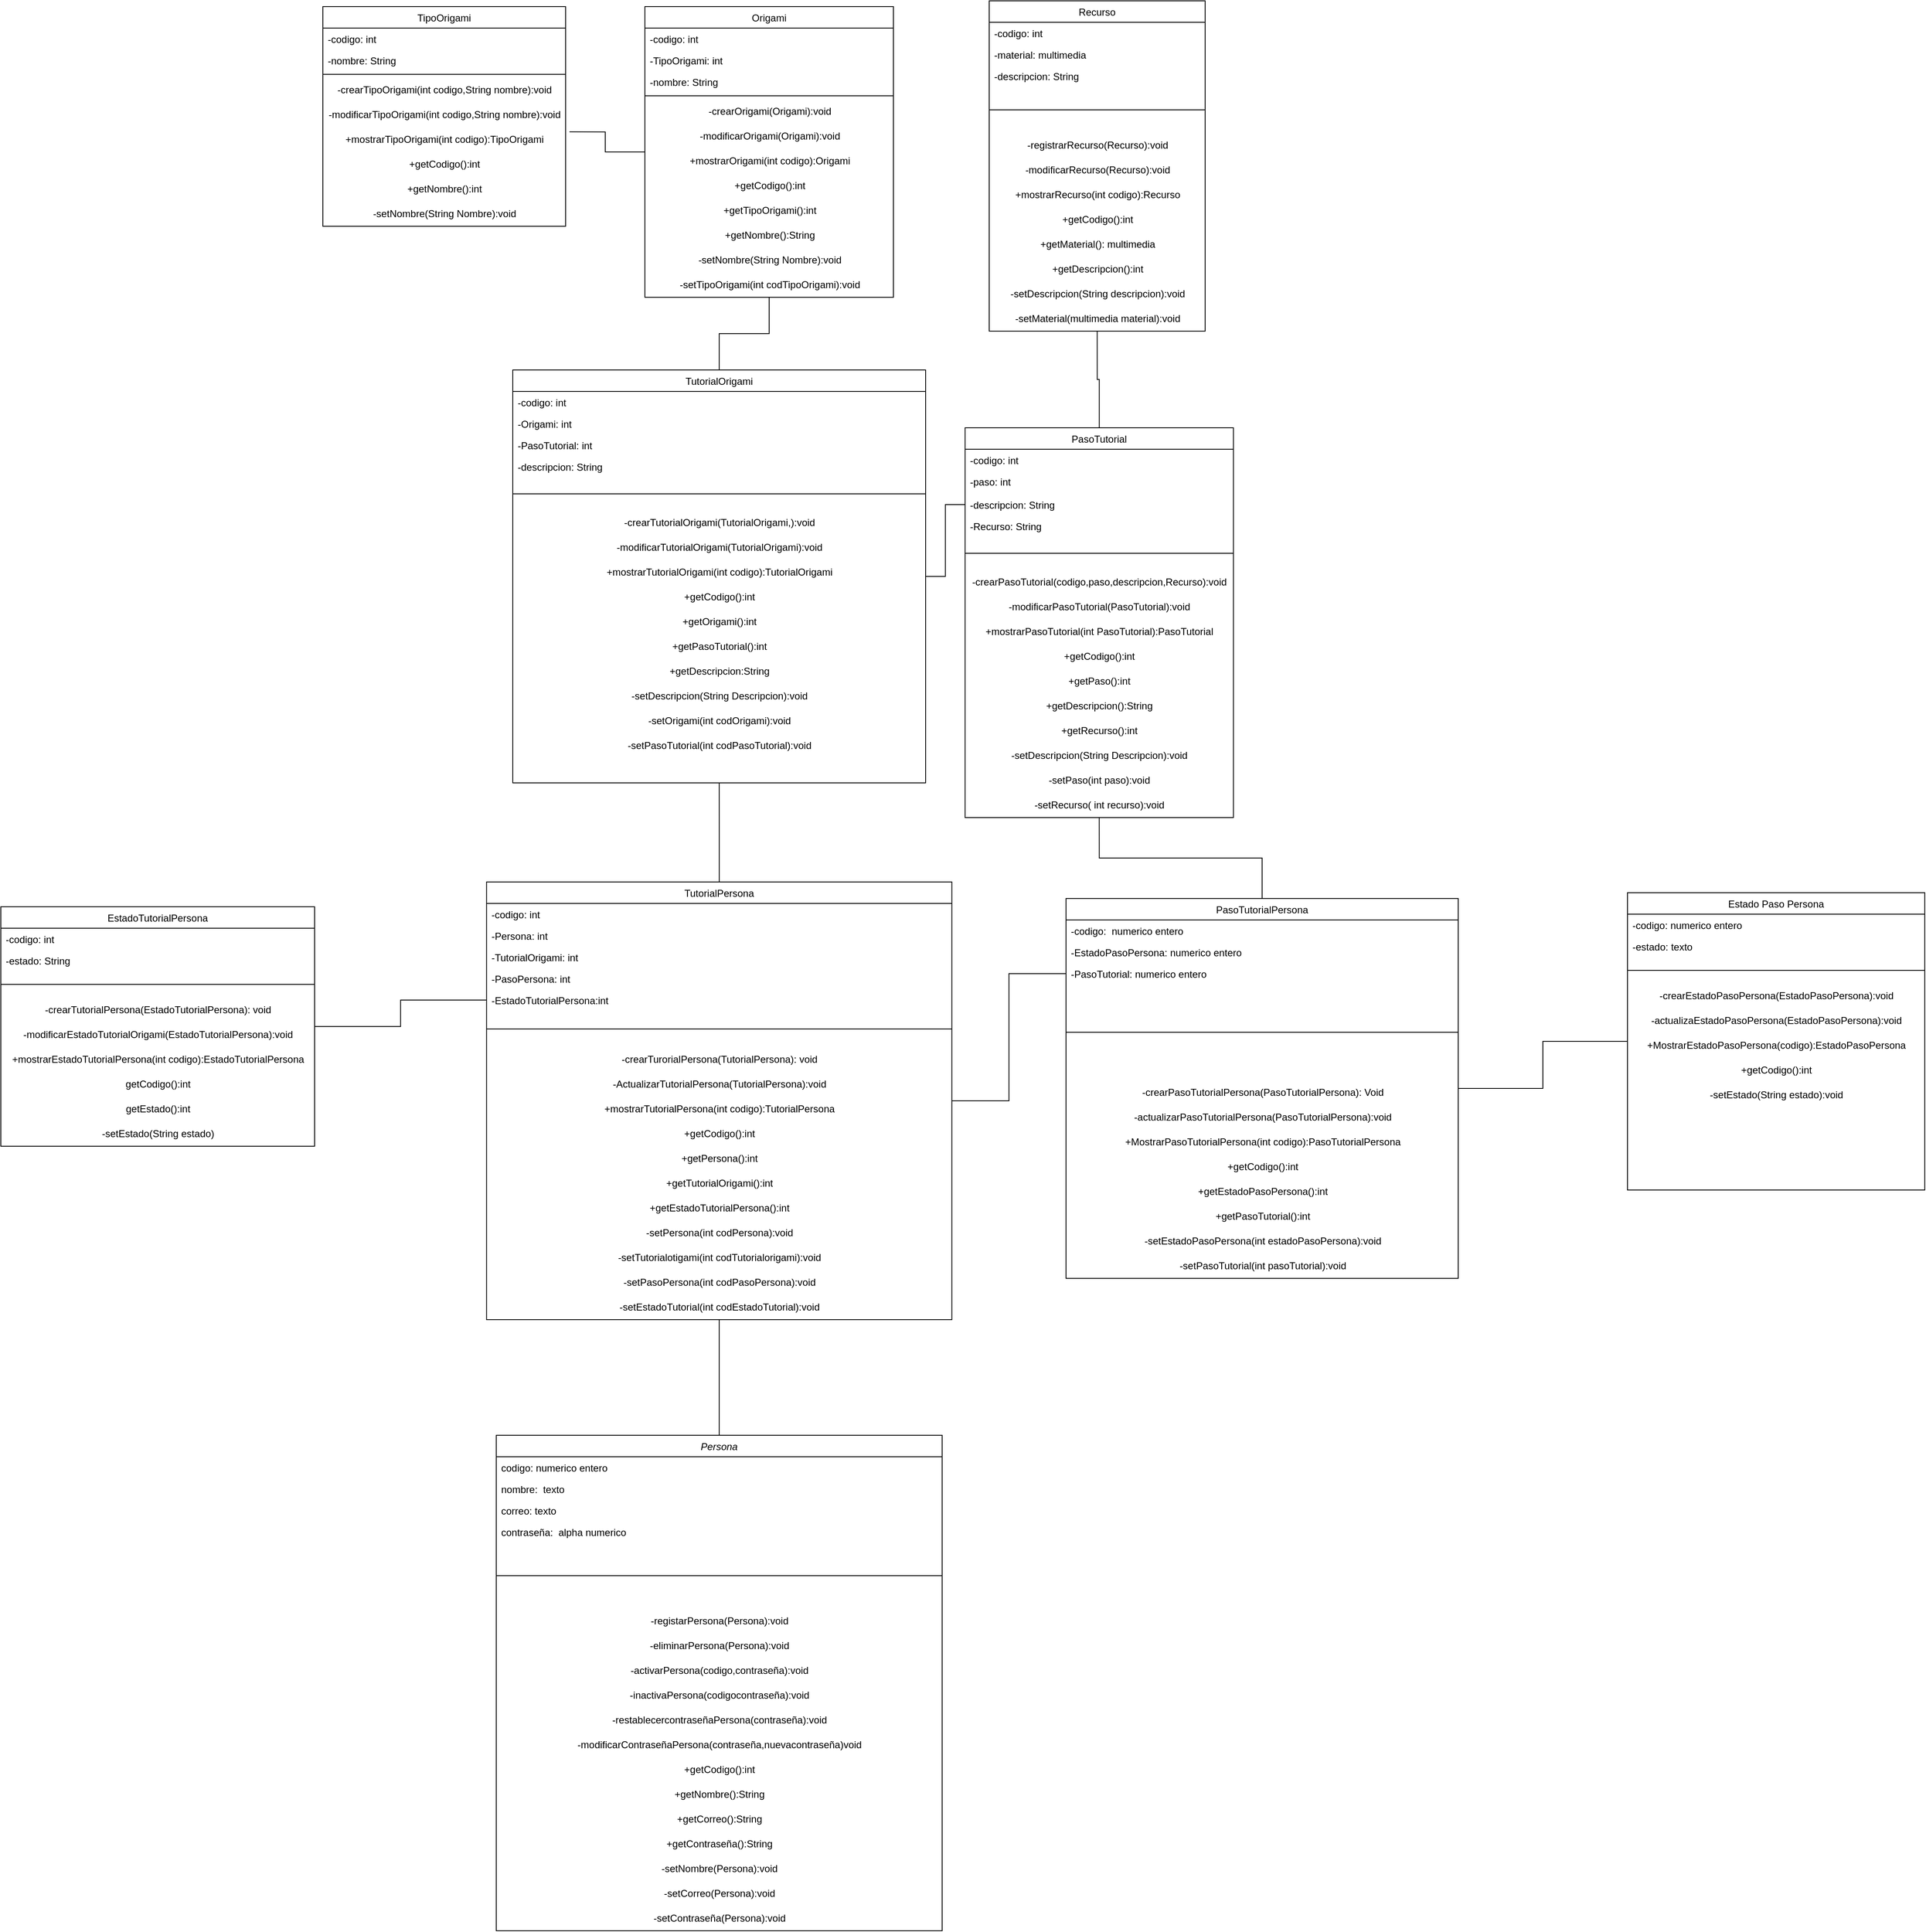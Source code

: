 <mxfile version="20.4.0" type="github">
  <diagram id="C5RBs43oDa-KdzZeNtuy" name="Page-1">
    <mxGraphModel dx="2353" dy="891" grid="1" gridSize="10" guides="1" tooltips="1" connect="1" arrows="1" fold="1" page="1" pageScale="1" pageWidth="827" pageHeight="1169" math="0" shadow="0">
      <root>
        <mxCell id="WIyWlLk6GJQsqaUBKTNV-0" />
        <mxCell id="WIyWlLk6GJQsqaUBKTNV-1" parent="WIyWlLk6GJQsqaUBKTNV-0" />
        <mxCell id="D59ijYObIirlq5wWIzJe-0" style="edgeStyle=orthogonalEdgeStyle;rounded=0;orthogonalLoop=1;jettySize=auto;html=1;entryX=0.5;entryY=1;entryDx=0;entryDy=0;endArrow=none;endFill=0;" parent="WIyWlLk6GJQsqaUBKTNV-1" source="zkfFHV4jXpPFQw0GAbJ--0" target="bdi7g1kAoPdW7_QPwDxV-27" edge="1">
          <mxGeometry relative="1" as="geometry" />
        </mxCell>
        <mxCell id="zkfFHV4jXpPFQw0GAbJ--0" value="Persona" style="swimlane;fontStyle=2;align=center;verticalAlign=top;childLayout=stackLayout;horizontal=1;startSize=26;horizontalStack=0;resizeParent=1;resizeLast=0;collapsible=1;marginBottom=0;rounded=0;shadow=0;strokeWidth=1;" parent="WIyWlLk6GJQsqaUBKTNV-1" vertex="1">
          <mxGeometry x="230" y="1770" width="540" height="600" as="geometry">
            <mxRectangle x="230" y="140" width="160" height="26" as="alternateBounds" />
          </mxGeometry>
        </mxCell>
        <mxCell id="zkfFHV4jXpPFQw0GAbJ--1" value="codigo: numerico entero" style="text;align=left;verticalAlign=top;spacingLeft=4;spacingRight=4;overflow=hidden;rotatable=0;points=[[0,0.5],[1,0.5]];portConstraint=eastwest;" parent="zkfFHV4jXpPFQw0GAbJ--0" vertex="1">
          <mxGeometry y="26" width="540" height="26" as="geometry" />
        </mxCell>
        <mxCell id="zkfFHV4jXpPFQw0GAbJ--2" value="nombre:  texto" style="text;align=left;verticalAlign=top;spacingLeft=4;spacingRight=4;overflow=hidden;rotatable=0;points=[[0,0.5],[1,0.5]];portConstraint=eastwest;rounded=0;shadow=0;html=0;" parent="zkfFHV4jXpPFQw0GAbJ--0" vertex="1">
          <mxGeometry y="52" width="540" height="26" as="geometry" />
        </mxCell>
        <mxCell id="zkfFHV4jXpPFQw0GAbJ--3" value="correo: texto" style="text;align=left;verticalAlign=top;spacingLeft=4;spacingRight=4;overflow=hidden;rotatable=0;points=[[0,0.5],[1,0.5]];portConstraint=eastwest;rounded=0;shadow=0;html=0;" parent="zkfFHV4jXpPFQw0GAbJ--0" vertex="1">
          <mxGeometry y="78" width="540" height="26" as="geometry" />
        </mxCell>
        <mxCell id="bdi7g1kAoPdW7_QPwDxV-0" value="contraseña:  alpha numerico" style="text;align=left;verticalAlign=top;spacingLeft=4;spacingRight=4;overflow=hidden;rotatable=0;points=[[0,0.5],[1,0.5]];portConstraint=eastwest;rounded=0;shadow=0;html=0;" parent="zkfFHV4jXpPFQw0GAbJ--0" vertex="1">
          <mxGeometry y="104" width="540" height="26" as="geometry" />
        </mxCell>
        <mxCell id="zkfFHV4jXpPFQw0GAbJ--4" value="" style="line;html=1;strokeWidth=1;align=left;verticalAlign=middle;spacingTop=-1;spacingLeft=3;spacingRight=3;rotatable=0;labelPosition=right;points=[];portConstraint=eastwest;" parent="zkfFHV4jXpPFQw0GAbJ--0" vertex="1">
          <mxGeometry y="130" width="540" height="80" as="geometry" />
        </mxCell>
        <mxCell id="D59ijYObIirlq5wWIzJe-51" value="-registarPersona(Persona):void" style="text;html=1;align=center;verticalAlign=middle;resizable=0;points=[];autosize=1;strokeColor=none;fillColor=none;" parent="zkfFHV4jXpPFQw0GAbJ--0" vertex="1">
          <mxGeometry y="210" width="540" height="30" as="geometry" />
        </mxCell>
        <mxCell id="D59ijYObIirlq5wWIzJe-80" value="-eliminarPersona(Persona):void" style="text;html=1;align=center;verticalAlign=middle;resizable=0;points=[];autosize=1;strokeColor=none;fillColor=none;" parent="zkfFHV4jXpPFQw0GAbJ--0" vertex="1">
          <mxGeometry y="240" width="540" height="30" as="geometry" />
        </mxCell>
        <mxCell id="D59ijYObIirlq5wWIzJe-77" value="-activarPersona(codigo,contraseña):void" style="text;html=1;align=center;verticalAlign=middle;resizable=0;points=[];autosize=1;strokeColor=none;fillColor=none;" parent="zkfFHV4jXpPFQw0GAbJ--0" vertex="1">
          <mxGeometry y="270" width="540" height="30" as="geometry" />
        </mxCell>
        <mxCell id="D59ijYObIirlq5wWIzJe-79" value="-inactivaPersona(codigocontraseña):void" style="text;html=1;align=center;verticalAlign=middle;resizable=0;points=[];autosize=1;strokeColor=none;fillColor=none;" parent="zkfFHV4jXpPFQw0GAbJ--0" vertex="1">
          <mxGeometry y="300" width="540" height="30" as="geometry" />
        </mxCell>
        <mxCell id="D59ijYObIirlq5wWIzJe-81" value="-restablecercontraseñaPersona(contraseña):void" style="text;html=1;align=center;verticalAlign=middle;resizable=0;points=[];autosize=1;strokeColor=none;fillColor=none;" parent="zkfFHV4jXpPFQw0GAbJ--0" vertex="1">
          <mxGeometry y="330" width="540" height="30" as="geometry" />
        </mxCell>
        <mxCell id="D59ijYObIirlq5wWIzJe-78" value="-modificarContraseñaPersona(contraseña,nuevacontraseña)void" style="text;html=1;align=center;verticalAlign=middle;resizable=0;points=[];autosize=1;strokeColor=none;fillColor=none;" parent="zkfFHV4jXpPFQw0GAbJ--0" vertex="1">
          <mxGeometry y="360" width="540" height="30" as="geometry" />
        </mxCell>
        <mxCell id="D59ijYObIirlq5wWIzJe-76" value="+getCodigo():int" style="text;html=1;align=center;verticalAlign=middle;resizable=0;points=[];autosize=1;strokeColor=none;fillColor=none;" parent="zkfFHV4jXpPFQw0GAbJ--0" vertex="1">
          <mxGeometry y="390" width="540" height="30" as="geometry" />
        </mxCell>
        <mxCell id="98TDJcl2JBag1Wm1PR5F-56" value="+getNombre():String" style="text;html=1;align=center;verticalAlign=middle;resizable=0;points=[];autosize=1;strokeColor=none;fillColor=none;" vertex="1" parent="zkfFHV4jXpPFQw0GAbJ--0">
          <mxGeometry y="420" width="540" height="30" as="geometry" />
        </mxCell>
        <mxCell id="98TDJcl2JBag1Wm1PR5F-57" value="+getCorreo():String" style="text;html=1;align=center;verticalAlign=middle;resizable=0;points=[];autosize=1;strokeColor=none;fillColor=none;" vertex="1" parent="zkfFHV4jXpPFQw0GAbJ--0">
          <mxGeometry y="450" width="540" height="30" as="geometry" />
        </mxCell>
        <mxCell id="98TDJcl2JBag1Wm1PR5F-55" value="+getContraseña():String" style="text;html=1;align=center;verticalAlign=middle;resizable=0;points=[];autosize=1;strokeColor=none;fillColor=none;" vertex="1" parent="zkfFHV4jXpPFQw0GAbJ--0">
          <mxGeometry y="480" width="540" height="30" as="geometry" />
        </mxCell>
        <mxCell id="98TDJcl2JBag1Wm1PR5F-58" value="-setNombre(Persona):void" style="text;html=1;align=center;verticalAlign=middle;resizable=0;points=[];autosize=1;strokeColor=none;fillColor=none;" vertex="1" parent="zkfFHV4jXpPFQw0GAbJ--0">
          <mxGeometry y="510" width="540" height="30" as="geometry" />
        </mxCell>
        <mxCell id="98TDJcl2JBag1Wm1PR5F-60" value="-setCorreo(Persona):void" style="text;html=1;align=center;verticalAlign=middle;resizable=0;points=[];autosize=1;strokeColor=none;fillColor=none;" vertex="1" parent="zkfFHV4jXpPFQw0GAbJ--0">
          <mxGeometry y="540" width="540" height="30" as="geometry" />
        </mxCell>
        <mxCell id="98TDJcl2JBag1Wm1PR5F-59" value="-setContraseña(Persona):void" style="text;html=1;align=center;verticalAlign=middle;resizable=0;points=[];autosize=1;strokeColor=none;fillColor=none;" vertex="1" parent="zkfFHV4jXpPFQw0GAbJ--0">
          <mxGeometry y="570" width="540" height="30" as="geometry" />
        </mxCell>
        <mxCell id="D59ijYObIirlq5wWIzJe-10" style="edgeStyle=orthogonalEdgeStyle;rounded=0;orthogonalLoop=1;jettySize=auto;html=1;entryX=1.016;entryY=0.189;entryDx=0;entryDy=0;endArrow=none;endFill=0;entryPerimeter=0;" parent="WIyWlLk6GJQsqaUBKTNV-1" source="zkfFHV4jXpPFQw0GAbJ--17" target="D59ijYObIirlq5wWIzJe-66" edge="1">
          <mxGeometry relative="1" as="geometry" />
        </mxCell>
        <mxCell id="zkfFHV4jXpPFQw0GAbJ--17" value="Origami" style="swimlane;fontStyle=0;align=center;verticalAlign=top;childLayout=stackLayout;horizontal=1;startSize=26;horizontalStack=0;resizeParent=1;resizeLast=0;collapsible=1;marginBottom=0;rounded=0;shadow=0;strokeWidth=1;" parent="WIyWlLk6GJQsqaUBKTNV-1" vertex="1">
          <mxGeometry x="410" y="40" width="301" height="352" as="geometry">
            <mxRectangle x="550" y="140" width="160" height="26" as="alternateBounds" />
          </mxGeometry>
        </mxCell>
        <mxCell id="zkfFHV4jXpPFQw0GAbJ--18" value="-codigo: int" style="text;align=left;verticalAlign=top;spacingLeft=4;spacingRight=4;overflow=hidden;rotatable=0;points=[[0,0.5],[1,0.5]];portConstraint=eastwest;" parent="zkfFHV4jXpPFQw0GAbJ--17" vertex="1">
          <mxGeometry y="26" width="301" height="26" as="geometry" />
        </mxCell>
        <mxCell id="D59ijYObIirlq5wWIzJe-12" value="-TipoOrigami: int" style="text;align=left;verticalAlign=top;spacingLeft=4;spacingRight=4;overflow=hidden;rotatable=0;points=[[0,0.5],[1,0.5]];portConstraint=eastwest;rounded=0;shadow=0;html=0;" parent="zkfFHV4jXpPFQw0GAbJ--17" vertex="1">
          <mxGeometry y="52" width="301" height="26" as="geometry" />
        </mxCell>
        <mxCell id="zkfFHV4jXpPFQw0GAbJ--19" value="-nombre: String" style="text;align=left;verticalAlign=top;spacingLeft=4;spacingRight=4;overflow=hidden;rotatable=0;points=[[0,0.5],[1,0.5]];portConstraint=eastwest;rounded=0;shadow=0;html=0;" parent="zkfFHV4jXpPFQw0GAbJ--17" vertex="1">
          <mxGeometry y="78" width="301" height="26" as="geometry" />
        </mxCell>
        <mxCell id="zkfFHV4jXpPFQw0GAbJ--23" value="" style="line;html=1;strokeWidth=1;align=left;verticalAlign=middle;spacingTop=-1;spacingLeft=3;spacingRight=3;rotatable=0;labelPosition=right;points=[];portConstraint=eastwest;" parent="zkfFHV4jXpPFQw0GAbJ--17" vertex="1">
          <mxGeometry y="104" width="301" height="8" as="geometry" />
        </mxCell>
        <mxCell id="D59ijYObIirlq5wWIzJe-43" value="-crearOrigami(Origami):void" style="text;html=1;align=center;verticalAlign=middle;resizable=0;points=[];autosize=1;strokeColor=none;fillColor=none;" parent="zkfFHV4jXpPFQw0GAbJ--17" vertex="1">
          <mxGeometry y="112" width="301" height="30" as="geometry" />
        </mxCell>
        <mxCell id="98TDJcl2JBag1Wm1PR5F-3" value="-modificarOrigami(Origami):void" style="text;html=1;align=center;verticalAlign=middle;resizable=0;points=[];autosize=1;strokeColor=none;fillColor=none;" vertex="1" parent="zkfFHV4jXpPFQw0GAbJ--17">
          <mxGeometry y="142" width="301" height="30" as="geometry" />
        </mxCell>
        <mxCell id="D59ijYObIirlq5wWIzJe-64" value="+mostrarOrigami(int codigo):Origami" style="text;html=1;align=center;verticalAlign=middle;resizable=0;points=[];autosize=1;strokeColor=none;fillColor=none;" parent="zkfFHV4jXpPFQw0GAbJ--17" vertex="1">
          <mxGeometry y="172" width="301" height="30" as="geometry" />
        </mxCell>
        <mxCell id="D59ijYObIirlq5wWIzJe-31" value="+getCodigo():int" style="text;html=1;align=center;verticalAlign=middle;resizable=0;points=[];autosize=1;strokeColor=none;fillColor=none;" parent="zkfFHV4jXpPFQw0GAbJ--17" vertex="1">
          <mxGeometry y="202" width="301" height="30" as="geometry" />
        </mxCell>
        <mxCell id="98TDJcl2JBag1Wm1PR5F-17" value="+getTipoOrigami():int" style="text;html=1;align=center;verticalAlign=middle;resizable=0;points=[];autosize=1;strokeColor=none;fillColor=none;" vertex="1" parent="zkfFHV4jXpPFQw0GAbJ--17">
          <mxGeometry y="232" width="301" height="30" as="geometry" />
        </mxCell>
        <mxCell id="98TDJcl2JBag1Wm1PR5F-16" value="+getNombre():String" style="text;html=1;align=center;verticalAlign=middle;resizable=0;points=[];autosize=1;strokeColor=none;fillColor=none;" vertex="1" parent="zkfFHV4jXpPFQw0GAbJ--17">
          <mxGeometry y="262" width="301" height="30" as="geometry" />
        </mxCell>
        <mxCell id="98TDJcl2JBag1Wm1PR5F-25" value="-setNombre(String Nombre):void" style="text;html=1;align=center;verticalAlign=middle;resizable=0;points=[];autosize=1;strokeColor=none;fillColor=none;" vertex="1" parent="zkfFHV4jXpPFQw0GAbJ--17">
          <mxGeometry y="292" width="301" height="30" as="geometry" />
        </mxCell>
        <mxCell id="98TDJcl2JBag1Wm1PR5F-18" value="-setTipoOrigami(int codTipoOrigami):void" style="text;html=1;align=center;verticalAlign=middle;resizable=0;points=[];autosize=1;strokeColor=none;fillColor=none;" vertex="1" parent="zkfFHV4jXpPFQw0GAbJ--17">
          <mxGeometry y="322" width="301" height="30" as="geometry" />
        </mxCell>
        <mxCell id="bdi7g1kAoPdW7_QPwDxV-7" value="TipoOrigami" style="swimlane;fontStyle=0;align=center;verticalAlign=top;childLayout=stackLayout;horizontal=1;startSize=26;horizontalStack=0;resizeParent=1;resizeLast=0;collapsible=1;marginBottom=0;rounded=0;shadow=0;strokeWidth=1;" parent="WIyWlLk6GJQsqaUBKTNV-1" vertex="1">
          <mxGeometry x="20" y="40" width="294" height="266" as="geometry">
            <mxRectangle x="550" y="140" width="160" height="26" as="alternateBounds" />
          </mxGeometry>
        </mxCell>
        <mxCell id="bdi7g1kAoPdW7_QPwDxV-8" value="-codigo: int" style="text;align=left;verticalAlign=top;spacingLeft=4;spacingRight=4;overflow=hidden;rotatable=0;points=[[0,0.5],[1,0.5]];portConstraint=eastwest;" parent="bdi7g1kAoPdW7_QPwDxV-7" vertex="1">
          <mxGeometry y="26" width="294" height="26" as="geometry" />
        </mxCell>
        <mxCell id="bdi7g1kAoPdW7_QPwDxV-9" value="-nombre: String" style="text;align=left;verticalAlign=top;spacingLeft=4;spacingRight=4;overflow=hidden;rotatable=0;points=[[0,0.5],[1,0.5]];portConstraint=eastwest;rounded=0;shadow=0;html=0;" parent="bdi7g1kAoPdW7_QPwDxV-7" vertex="1">
          <mxGeometry y="52" width="294" height="26" as="geometry" />
        </mxCell>
        <mxCell id="bdi7g1kAoPdW7_QPwDxV-11" value="" style="line;html=1;strokeWidth=1;align=left;verticalAlign=middle;spacingTop=-1;spacingLeft=3;spacingRight=3;rotatable=0;labelPosition=right;points=[];portConstraint=eastwest;" parent="bdi7g1kAoPdW7_QPwDxV-7" vertex="1">
          <mxGeometry y="78" width="294" height="8" as="geometry" />
        </mxCell>
        <mxCell id="D59ijYObIirlq5wWIzJe-42" value="-crearTipoOrigami(int codigo,String nombre):void" style="text;html=1;align=center;verticalAlign=middle;resizable=0;points=[];autosize=1;strokeColor=none;fillColor=none;" parent="bdi7g1kAoPdW7_QPwDxV-7" vertex="1">
          <mxGeometry y="86" width="294" height="30" as="geometry" />
        </mxCell>
        <mxCell id="98TDJcl2JBag1Wm1PR5F-2" value="-modificarTipoOrigami(int codigo,String nombre):void" style="text;html=1;align=center;verticalAlign=middle;resizable=0;points=[];autosize=1;strokeColor=none;fillColor=none;" vertex="1" parent="bdi7g1kAoPdW7_QPwDxV-7">
          <mxGeometry y="116" width="294" height="30" as="geometry" />
        </mxCell>
        <mxCell id="D59ijYObIirlq5wWIzJe-66" value="+mostrarTipoOrigami(int codigo):TipoOrigami" style="text;html=1;align=center;verticalAlign=middle;resizable=0;points=[];autosize=1;strokeColor=none;fillColor=none;" parent="bdi7g1kAoPdW7_QPwDxV-7" vertex="1">
          <mxGeometry y="146" width="294" height="30" as="geometry" />
        </mxCell>
        <mxCell id="D59ijYObIirlq5wWIzJe-38" value="+getCodigo():int" style="text;html=1;align=center;verticalAlign=middle;resizable=0;points=[];autosize=1;strokeColor=none;fillColor=none;" parent="bdi7g1kAoPdW7_QPwDxV-7" vertex="1">
          <mxGeometry y="176" width="294" height="30" as="geometry" />
        </mxCell>
        <mxCell id="98TDJcl2JBag1Wm1PR5F-15" value="+getNombre():int" style="text;html=1;align=center;verticalAlign=middle;resizable=0;points=[];autosize=1;strokeColor=none;fillColor=none;" vertex="1" parent="bdi7g1kAoPdW7_QPwDxV-7">
          <mxGeometry y="206" width="294" height="30" as="geometry" />
        </mxCell>
        <mxCell id="98TDJcl2JBag1Wm1PR5F-1" value="-setNombre(String Nombre):void" style="text;html=1;align=center;verticalAlign=middle;resizable=0;points=[];autosize=1;strokeColor=none;fillColor=none;" vertex="1" parent="bdi7g1kAoPdW7_QPwDxV-7">
          <mxGeometry y="236" width="294" height="30" as="geometry" />
        </mxCell>
        <mxCell id="D59ijYObIirlq5wWIzJe-8" style="edgeStyle=orthogonalEdgeStyle;rounded=0;orthogonalLoop=1;jettySize=auto;html=1;endArrow=none;endFill=0;exitX=0;exitY=0.5;exitDx=0;exitDy=0;entryX=1;entryY=0.5;entryDx=0;entryDy=0;" parent="WIyWlLk6GJQsqaUBKTNV-1" source="bdi7g1kAoPdW7_QPwDxV-33" target="bdi7g1kAoPdW7_QPwDxV-47" edge="1">
          <mxGeometry relative="1" as="geometry">
            <mxPoint x="230.0" y="1010" as="targetPoint" />
          </mxGeometry>
        </mxCell>
        <mxCell id="D59ijYObIirlq5wWIzJe-9" style="edgeStyle=orthogonalEdgeStyle;rounded=0;orthogonalLoop=1;jettySize=auto;html=1;endArrow=none;endFill=0;entryX=0;entryY=0.5;entryDx=0;entryDy=0;" parent="WIyWlLk6GJQsqaUBKTNV-1" source="bdi7g1kAoPdW7_QPwDxV-12" target="bdi7g1kAoPdW7_QPwDxV-53" edge="1">
          <mxGeometry relative="1" as="geometry">
            <mxPoint x="1700" y="1330" as="targetPoint" />
          </mxGeometry>
        </mxCell>
        <mxCell id="D59ijYObIirlq5wWIzJe-11" style="edgeStyle=orthogonalEdgeStyle;rounded=0;orthogonalLoop=1;jettySize=auto;html=1;entryX=0.5;entryY=1;entryDx=0;entryDy=0;endArrow=none;endFill=0;" parent="WIyWlLk6GJQsqaUBKTNV-1" source="bdi7g1kAoPdW7_QPwDxV-12" target="bdi7g1kAoPdW7_QPwDxV-21" edge="1">
          <mxGeometry relative="1" as="geometry" />
        </mxCell>
        <mxCell id="bdi7g1kAoPdW7_QPwDxV-12" value="PasoTutorialPersona" style="swimlane;fontStyle=0;align=center;verticalAlign=top;childLayout=stackLayout;horizontal=1;startSize=26;horizontalStack=0;resizeParent=1;resizeLast=0;collapsible=1;marginBottom=0;rounded=0;shadow=0;strokeWidth=1;" parent="WIyWlLk6GJQsqaUBKTNV-1" vertex="1">
          <mxGeometry x="920" y="1120" width="475" height="460" as="geometry">
            <mxRectangle x="550" y="140" width="160" height="26" as="alternateBounds" />
          </mxGeometry>
        </mxCell>
        <mxCell id="bdi7g1kAoPdW7_QPwDxV-13" value="-codigo:  numerico entero" style="text;align=left;verticalAlign=top;spacingLeft=4;spacingRight=4;overflow=hidden;rotatable=0;points=[[0,0.5],[1,0.5]];portConstraint=eastwest;" parent="bdi7g1kAoPdW7_QPwDxV-12" vertex="1">
          <mxGeometry y="26" width="475" height="26" as="geometry" />
        </mxCell>
        <mxCell id="D59ijYObIirlq5wWIzJe-13" value="-EstadoPasoPersona: numerico entero" style="text;align=left;verticalAlign=top;spacingLeft=4;spacingRight=4;overflow=hidden;rotatable=0;points=[[0,0.5],[1,0.5]];portConstraint=eastwest;rounded=0;shadow=0;html=0;" parent="bdi7g1kAoPdW7_QPwDxV-12" vertex="1">
          <mxGeometry y="52" width="475" height="26" as="geometry" />
        </mxCell>
        <mxCell id="bdi7g1kAoPdW7_QPwDxV-14" value="-PasoTutorial: numerico entero" style="text;align=left;verticalAlign=top;spacingLeft=4;spacingRight=4;overflow=hidden;rotatable=0;points=[[0,0.5],[1,0.5]];portConstraint=eastwest;rounded=0;shadow=0;html=0;" parent="bdi7g1kAoPdW7_QPwDxV-12" vertex="1">
          <mxGeometry y="78" width="475" height="26" as="geometry" />
        </mxCell>
        <mxCell id="bdi7g1kAoPdW7_QPwDxV-15" value="" style="line;html=1;strokeWidth=1;align=left;verticalAlign=middle;spacingTop=-1;spacingLeft=3;spacingRight=3;rotatable=0;labelPosition=right;points=[];portConstraint=eastwest;" parent="bdi7g1kAoPdW7_QPwDxV-12" vertex="1">
          <mxGeometry y="104" width="475" height="116" as="geometry" />
        </mxCell>
        <mxCell id="D59ijYObIirlq5wWIzJe-46" value="-crearPasoTutorialPersona(PasoTutorialPersona): Void" style="text;html=1;align=center;verticalAlign=middle;resizable=0;points=[];autosize=1;strokeColor=none;fillColor=none;" parent="bdi7g1kAoPdW7_QPwDxV-12" vertex="1">
          <mxGeometry y="220" width="475" height="30" as="geometry" />
        </mxCell>
        <mxCell id="98TDJcl2JBag1Wm1PR5F-47" value="-actualizarPasoTutorialPersona(PasoTutorialPersona):void" style="text;html=1;align=center;verticalAlign=middle;resizable=0;points=[];autosize=1;strokeColor=none;fillColor=none;" vertex="1" parent="bdi7g1kAoPdW7_QPwDxV-12">
          <mxGeometry y="250" width="475" height="30" as="geometry" />
        </mxCell>
        <mxCell id="D59ijYObIirlq5wWIzJe-74" value="+MostrarPasoTutorialPersona(int codigo):PasoTutorialPersona" style="text;html=1;align=center;verticalAlign=middle;resizable=0;points=[];autosize=1;strokeColor=none;fillColor=none;" parent="bdi7g1kAoPdW7_QPwDxV-12" vertex="1">
          <mxGeometry y="280" width="475" height="30" as="geometry" />
        </mxCell>
        <mxCell id="D59ijYObIirlq5wWIzJe-35" value="+getCodigo():int" style="text;html=1;align=center;verticalAlign=middle;resizable=0;points=[];autosize=1;strokeColor=none;fillColor=none;" parent="bdi7g1kAoPdW7_QPwDxV-12" vertex="1">
          <mxGeometry y="310" width="475" height="30" as="geometry" />
        </mxCell>
        <mxCell id="98TDJcl2JBag1Wm1PR5F-48" value="+getEstadoPasoPersona():int" style="text;html=1;align=center;verticalAlign=middle;resizable=0;points=[];autosize=1;strokeColor=none;fillColor=none;" vertex="1" parent="bdi7g1kAoPdW7_QPwDxV-12">
          <mxGeometry y="340" width="475" height="30" as="geometry" />
        </mxCell>
        <mxCell id="98TDJcl2JBag1Wm1PR5F-49" value="+getPasoTutorial():int" style="text;html=1;align=center;verticalAlign=middle;resizable=0;points=[];autosize=1;strokeColor=none;fillColor=none;" vertex="1" parent="bdi7g1kAoPdW7_QPwDxV-12">
          <mxGeometry y="370" width="475" height="30" as="geometry" />
        </mxCell>
        <mxCell id="98TDJcl2JBag1Wm1PR5F-51" value="-setEstadoPasoPersona(int estadoPasoPersona):void" style="text;html=1;align=center;verticalAlign=middle;resizable=0;points=[];autosize=1;strokeColor=none;fillColor=none;" vertex="1" parent="bdi7g1kAoPdW7_QPwDxV-12">
          <mxGeometry y="400" width="475" height="30" as="geometry" />
        </mxCell>
        <mxCell id="98TDJcl2JBag1Wm1PR5F-52" value="-setPasoTutorial(int pasoTutorial):void" style="text;html=1;align=center;verticalAlign=middle;resizable=0;points=[];autosize=1;strokeColor=none;fillColor=none;" vertex="1" parent="bdi7g1kAoPdW7_QPwDxV-12">
          <mxGeometry y="430" width="475" height="30" as="geometry" />
        </mxCell>
        <mxCell id="bdi7g1kAoPdW7_QPwDxV-16" value="Recurso" style="swimlane;fontStyle=0;align=center;verticalAlign=top;childLayout=stackLayout;horizontal=1;startSize=26;horizontalStack=0;resizeParent=1;resizeLast=0;collapsible=1;marginBottom=0;rounded=0;shadow=0;strokeWidth=1;" parent="WIyWlLk6GJQsqaUBKTNV-1" vertex="1">
          <mxGeometry x="827" y="33" width="261.5" height="400" as="geometry">
            <mxRectangle x="550" y="140" width="160" height="26" as="alternateBounds" />
          </mxGeometry>
        </mxCell>
        <mxCell id="bdi7g1kAoPdW7_QPwDxV-17" value="-codigo: int" style="text;align=left;verticalAlign=top;spacingLeft=4;spacingRight=4;overflow=hidden;rotatable=0;points=[[0,0.5],[1,0.5]];portConstraint=eastwest;" parent="bdi7g1kAoPdW7_QPwDxV-16" vertex="1">
          <mxGeometry y="26" width="261.5" height="26" as="geometry" />
        </mxCell>
        <mxCell id="bdi7g1kAoPdW7_QPwDxV-18" value="-material: multimedia" style="text;align=left;verticalAlign=top;spacingLeft=4;spacingRight=4;overflow=hidden;rotatable=0;points=[[0,0.5],[1,0.5]];portConstraint=eastwest;rounded=0;shadow=0;html=0;" parent="bdi7g1kAoPdW7_QPwDxV-16" vertex="1">
          <mxGeometry y="52" width="261.5" height="26" as="geometry" />
        </mxCell>
        <mxCell id="bdi7g1kAoPdW7_QPwDxV-20" value="-descripcion: String" style="text;align=left;verticalAlign=top;spacingLeft=4;spacingRight=4;overflow=hidden;rotatable=0;points=[[0,0.5],[1,0.5]];portConstraint=eastwest;rounded=0;shadow=0;html=0;" parent="bdi7g1kAoPdW7_QPwDxV-16" vertex="1">
          <mxGeometry y="78" width="261.5" height="26" as="geometry" />
        </mxCell>
        <mxCell id="bdi7g1kAoPdW7_QPwDxV-19" value="" style="line;html=1;strokeWidth=1;align=left;verticalAlign=middle;spacingTop=-1;spacingLeft=3;spacingRight=3;rotatable=0;labelPosition=right;points=[];portConstraint=eastwest;" parent="bdi7g1kAoPdW7_QPwDxV-16" vertex="1">
          <mxGeometry y="104" width="261.5" height="56" as="geometry" />
        </mxCell>
        <mxCell id="D59ijYObIirlq5wWIzJe-44" value="-registrarRecurso(Recurso):void" style="text;html=1;align=center;verticalAlign=middle;resizable=0;points=[];autosize=1;strokeColor=none;fillColor=none;" parent="bdi7g1kAoPdW7_QPwDxV-16" vertex="1">
          <mxGeometry y="160" width="261.5" height="30" as="geometry" />
        </mxCell>
        <mxCell id="98TDJcl2JBag1Wm1PR5F-10" value="-modificarRecurso(Recurso):void" style="text;html=1;align=center;verticalAlign=middle;resizable=0;points=[];autosize=1;strokeColor=none;fillColor=none;" vertex="1" parent="bdi7g1kAoPdW7_QPwDxV-16">
          <mxGeometry y="190" width="261.5" height="30" as="geometry" />
        </mxCell>
        <mxCell id="D59ijYObIirlq5wWIzJe-68" value="+mostrarRecurso(int codigo):Recurso" style="text;html=1;align=center;verticalAlign=middle;resizable=0;points=[];autosize=1;strokeColor=none;fillColor=none;" parent="bdi7g1kAoPdW7_QPwDxV-16" vertex="1">
          <mxGeometry y="220" width="261.5" height="30" as="geometry" />
        </mxCell>
        <mxCell id="D59ijYObIirlq5wWIzJe-32" value="+getCodigo():int" style="text;html=1;align=center;verticalAlign=middle;resizable=0;points=[];autosize=1;strokeColor=none;fillColor=none;" parent="bdi7g1kAoPdW7_QPwDxV-16" vertex="1">
          <mxGeometry y="250" width="261.5" height="30" as="geometry" />
        </mxCell>
        <mxCell id="98TDJcl2JBag1Wm1PR5F-33" value="+getMaterial(): multimedia" style="text;html=1;align=center;verticalAlign=middle;resizable=0;points=[];autosize=1;strokeColor=none;fillColor=none;" vertex="1" parent="bdi7g1kAoPdW7_QPwDxV-16">
          <mxGeometry y="280" width="261.5" height="30" as="geometry" />
        </mxCell>
        <mxCell id="98TDJcl2JBag1Wm1PR5F-34" value="+getDescripcion():int" style="text;html=1;align=center;verticalAlign=middle;resizable=0;points=[];autosize=1;strokeColor=none;fillColor=none;" vertex="1" parent="bdi7g1kAoPdW7_QPwDxV-16">
          <mxGeometry y="310" width="261.5" height="30" as="geometry" />
        </mxCell>
        <mxCell id="98TDJcl2JBag1Wm1PR5F-11" value="-setDescripcion(String descripcion):void" style="text;html=1;align=center;verticalAlign=middle;resizable=0;points=[];autosize=1;strokeColor=none;fillColor=none;" vertex="1" parent="bdi7g1kAoPdW7_QPwDxV-16">
          <mxGeometry y="340" width="261.5" height="30" as="geometry" />
        </mxCell>
        <mxCell id="98TDJcl2JBag1Wm1PR5F-35" value="-setMaterial(multimedia material):void" style="text;html=1;align=center;verticalAlign=middle;resizable=0;points=[];autosize=1;strokeColor=none;fillColor=none;" vertex="1" parent="bdi7g1kAoPdW7_QPwDxV-16">
          <mxGeometry y="370" width="261.5" height="30" as="geometry" />
        </mxCell>
        <mxCell id="D59ijYObIirlq5wWIzJe-69" value="" style="edgeStyle=orthogonalEdgeStyle;rounded=0;orthogonalLoop=1;jettySize=auto;html=1;endArrow=none;endFill=0;entryX=0.5;entryY=1;entryDx=0;entryDy=0;" parent="WIyWlLk6GJQsqaUBKTNV-1" source="bdi7g1kAoPdW7_QPwDxV-21" target="bdi7g1kAoPdW7_QPwDxV-16" edge="1">
          <mxGeometry relative="1" as="geometry">
            <mxPoint x="970" y="400" as="targetPoint" />
          </mxGeometry>
        </mxCell>
        <mxCell id="bdi7g1kAoPdW7_QPwDxV-21" value="PasoTutorial" style="swimlane;fontStyle=0;align=center;verticalAlign=top;childLayout=stackLayout;horizontal=1;startSize=26;horizontalStack=0;resizeParent=1;resizeLast=0;collapsible=1;marginBottom=0;rounded=0;shadow=0;strokeWidth=1;" parent="WIyWlLk6GJQsqaUBKTNV-1" vertex="1">
          <mxGeometry x="797.75" y="550" width="325" height="472" as="geometry">
            <mxRectangle x="550" y="140" width="160" height="26" as="alternateBounds" />
          </mxGeometry>
        </mxCell>
        <mxCell id="bdi7g1kAoPdW7_QPwDxV-22" value="-codigo: int" style="text;align=left;verticalAlign=top;spacingLeft=4;spacingRight=4;overflow=hidden;rotatable=0;points=[[0,0.5],[1,0.5]];portConstraint=eastwest;" parent="bdi7g1kAoPdW7_QPwDxV-21" vertex="1">
          <mxGeometry y="26" width="325" height="26" as="geometry" />
        </mxCell>
        <mxCell id="bdi7g1kAoPdW7_QPwDxV-23" value="-paso: int" style="text;align=left;verticalAlign=top;spacingLeft=4;spacingRight=4;overflow=hidden;rotatable=0;points=[[0,0.5],[1,0.5]];portConstraint=eastwest;rounded=0;shadow=0;html=0;" parent="bdi7g1kAoPdW7_QPwDxV-21" vertex="1">
          <mxGeometry y="52" width="325" height="28" as="geometry" />
        </mxCell>
        <mxCell id="bdi7g1kAoPdW7_QPwDxV-24" value="-descripcion: String" style="text;align=left;verticalAlign=top;spacingLeft=4;spacingRight=4;overflow=hidden;rotatable=0;points=[[0,0.5],[1,0.5]];portConstraint=eastwest;rounded=0;shadow=0;html=0;" parent="bdi7g1kAoPdW7_QPwDxV-21" vertex="1">
          <mxGeometry y="80" width="325" height="26" as="geometry" />
        </mxCell>
        <mxCell id="bdi7g1kAoPdW7_QPwDxV-26" value="-Recurso: String" style="text;align=left;verticalAlign=top;spacingLeft=4;spacingRight=4;overflow=hidden;rotatable=0;points=[[0,0.5],[1,0.5]];portConstraint=eastwest;rounded=0;shadow=0;html=0;" parent="bdi7g1kAoPdW7_QPwDxV-21" vertex="1">
          <mxGeometry y="106" width="325" height="26" as="geometry" />
        </mxCell>
        <mxCell id="bdi7g1kAoPdW7_QPwDxV-25" value="" style="line;html=1;strokeWidth=1;align=left;verticalAlign=middle;spacingTop=-1;spacingLeft=3;spacingRight=3;rotatable=0;labelPosition=right;points=[];portConstraint=eastwest;" parent="bdi7g1kAoPdW7_QPwDxV-21" vertex="1">
          <mxGeometry y="132" width="325" height="40" as="geometry" />
        </mxCell>
        <mxCell id="D59ijYObIirlq5wWIzJe-50" value="-crearPasoTutorial(codigo,paso,descripcion,Recurso):void" style="text;html=1;align=center;verticalAlign=middle;resizable=0;points=[];autosize=1;strokeColor=none;fillColor=none;" parent="bdi7g1kAoPdW7_QPwDxV-21" vertex="1">
          <mxGeometry y="172" width="325" height="30" as="geometry" />
        </mxCell>
        <mxCell id="98TDJcl2JBag1Wm1PR5F-45" value="-modificarPasoTutorial(PasoTutorial):void" style="text;html=1;align=center;verticalAlign=middle;resizable=0;points=[];autosize=1;strokeColor=none;fillColor=none;" vertex="1" parent="bdi7g1kAoPdW7_QPwDxV-21">
          <mxGeometry y="202" width="325" height="30" as="geometry" />
        </mxCell>
        <mxCell id="D59ijYObIirlq5wWIzJe-70" value="+mostrarPasoTutorial(int PasoTutorial):PasoTutorial" style="text;html=1;align=center;verticalAlign=middle;resizable=0;points=[];autosize=1;strokeColor=none;fillColor=none;" parent="bdi7g1kAoPdW7_QPwDxV-21" vertex="1">
          <mxGeometry y="232" width="325" height="30" as="geometry" />
        </mxCell>
        <mxCell id="D59ijYObIirlq5wWIzJe-27" value="+getCodigo():int" style="text;html=1;align=center;verticalAlign=middle;resizable=0;points=[];autosize=1;strokeColor=none;fillColor=none;" parent="bdi7g1kAoPdW7_QPwDxV-21" vertex="1">
          <mxGeometry y="262" width="325" height="30" as="geometry" />
        </mxCell>
        <mxCell id="98TDJcl2JBag1Wm1PR5F-26" value="+getPaso():int" style="text;html=1;align=center;verticalAlign=middle;resizable=0;points=[];autosize=1;strokeColor=none;fillColor=none;" vertex="1" parent="bdi7g1kAoPdW7_QPwDxV-21">
          <mxGeometry y="292" width="325" height="30" as="geometry" />
        </mxCell>
        <mxCell id="98TDJcl2JBag1Wm1PR5F-27" value="+getDescripcion():String" style="text;html=1;align=center;verticalAlign=middle;resizable=0;points=[];autosize=1;strokeColor=none;fillColor=none;" vertex="1" parent="bdi7g1kAoPdW7_QPwDxV-21">
          <mxGeometry y="322" width="325" height="30" as="geometry" />
        </mxCell>
        <mxCell id="98TDJcl2JBag1Wm1PR5F-28" value="+getRecurso():int" style="text;html=1;align=center;verticalAlign=middle;resizable=0;points=[];autosize=1;strokeColor=none;fillColor=none;" vertex="1" parent="bdi7g1kAoPdW7_QPwDxV-21">
          <mxGeometry y="352" width="325" height="30" as="geometry" />
        </mxCell>
        <mxCell id="98TDJcl2JBag1Wm1PR5F-31" value="-setDescripcion(String Descripcion):void" style="text;html=1;align=center;verticalAlign=middle;resizable=0;points=[];autosize=1;strokeColor=none;fillColor=none;" vertex="1" parent="bdi7g1kAoPdW7_QPwDxV-21">
          <mxGeometry y="382" width="325" height="30" as="geometry" />
        </mxCell>
        <mxCell id="98TDJcl2JBag1Wm1PR5F-9" value="-setPaso(int paso):void" style="text;html=1;align=center;verticalAlign=middle;resizable=0;points=[];autosize=1;strokeColor=none;fillColor=none;" vertex="1" parent="bdi7g1kAoPdW7_QPwDxV-21">
          <mxGeometry y="412" width="325" height="30" as="geometry" />
        </mxCell>
        <mxCell id="98TDJcl2JBag1Wm1PR5F-32" value="-setRecurso( int recurso):void" style="text;html=1;align=center;verticalAlign=middle;resizable=0;points=[];autosize=1;strokeColor=none;fillColor=none;" vertex="1" parent="bdi7g1kAoPdW7_QPwDxV-21">
          <mxGeometry y="442" width="325" height="30" as="geometry" />
        </mxCell>
        <mxCell id="D59ijYObIirlq5wWIzJe-2" style="edgeStyle=orthogonalEdgeStyle;rounded=0;orthogonalLoop=1;jettySize=auto;html=1;endArrow=none;endFill=0;entryX=0.5;entryY=1;entryDx=0;entryDy=0;" parent="WIyWlLk6GJQsqaUBKTNV-1" source="bdi7g1kAoPdW7_QPwDxV-27" target="bdi7g1kAoPdW7_QPwDxV-41" edge="1">
          <mxGeometry relative="1" as="geometry">
            <mxPoint x="450" y="860" as="targetPoint" />
          </mxGeometry>
        </mxCell>
        <mxCell id="D59ijYObIirlq5wWIzJe-7" style="edgeStyle=orthogonalEdgeStyle;rounded=0;orthogonalLoop=1;jettySize=auto;html=1;entryX=0;entryY=0.5;entryDx=0;entryDy=0;endArrow=none;endFill=0;exitX=1;exitY=0.5;exitDx=0;exitDy=0;" parent="WIyWlLk6GJQsqaUBKTNV-1" source="bdi7g1kAoPdW7_QPwDxV-27" target="bdi7g1kAoPdW7_QPwDxV-14" edge="1">
          <mxGeometry relative="1" as="geometry" />
        </mxCell>
        <mxCell id="bdi7g1kAoPdW7_QPwDxV-27" value="TutorialPersona" style="swimlane;fontStyle=0;align=center;verticalAlign=top;childLayout=stackLayout;horizontal=1;startSize=26;horizontalStack=0;resizeParent=1;resizeLast=0;collapsible=1;marginBottom=0;rounded=0;shadow=0;strokeWidth=1;" parent="WIyWlLk6GJQsqaUBKTNV-1" vertex="1">
          <mxGeometry x="218.25" y="1100" width="563.5" height="530" as="geometry">
            <mxRectangle x="470" y="742" width="160" height="26" as="alternateBounds" />
          </mxGeometry>
        </mxCell>
        <mxCell id="bdi7g1kAoPdW7_QPwDxV-28" value="-codigo: int" style="text;align=left;verticalAlign=top;spacingLeft=4;spacingRight=4;overflow=hidden;rotatable=0;points=[[0,0.5],[1,0.5]];portConstraint=eastwest;" parent="bdi7g1kAoPdW7_QPwDxV-27" vertex="1">
          <mxGeometry y="26" width="563.5" height="26" as="geometry" />
        </mxCell>
        <mxCell id="bdi7g1kAoPdW7_QPwDxV-29" value="-Persona: int" style="text;align=left;verticalAlign=top;spacingLeft=4;spacingRight=4;overflow=hidden;rotatable=0;points=[[0,0.5],[1,0.5]];portConstraint=eastwest;rounded=0;shadow=0;html=0;" parent="bdi7g1kAoPdW7_QPwDxV-27" vertex="1">
          <mxGeometry y="52" width="563.5" height="26" as="geometry" />
        </mxCell>
        <mxCell id="bdi7g1kAoPdW7_QPwDxV-30" value="-TutorialOrigami: int" style="text;align=left;verticalAlign=top;spacingLeft=4;spacingRight=4;overflow=hidden;rotatable=0;points=[[0,0.5],[1,0.5]];portConstraint=eastwest;rounded=0;shadow=0;html=0;" parent="bdi7g1kAoPdW7_QPwDxV-27" vertex="1">
          <mxGeometry y="78" width="563.5" height="26" as="geometry" />
        </mxCell>
        <mxCell id="bdi7g1kAoPdW7_QPwDxV-31" value="-PasoPersona: int" style="text;align=left;verticalAlign=top;spacingLeft=4;spacingRight=4;overflow=hidden;rotatable=0;points=[[0,0.5],[1,0.5]];portConstraint=eastwest;rounded=0;shadow=0;html=0;" parent="bdi7g1kAoPdW7_QPwDxV-27" vertex="1">
          <mxGeometry y="104" width="563.5" height="26" as="geometry" />
        </mxCell>
        <mxCell id="bdi7g1kAoPdW7_QPwDxV-33" value="-EstadoTutorialPersona:int" style="text;align=left;verticalAlign=top;spacingLeft=4;spacingRight=4;overflow=hidden;rotatable=0;points=[[0,0.5],[1,0.5]];portConstraint=eastwest;rounded=0;shadow=0;html=0;" parent="bdi7g1kAoPdW7_QPwDxV-27" vertex="1">
          <mxGeometry y="130" width="563.5" height="26" as="geometry" />
        </mxCell>
        <mxCell id="bdi7g1kAoPdW7_QPwDxV-32" value="" style="line;html=1;strokeWidth=1;align=left;verticalAlign=middle;spacingTop=-1;spacingLeft=3;spacingRight=3;rotatable=0;labelPosition=right;points=[];portConstraint=eastwest;" parent="bdi7g1kAoPdW7_QPwDxV-27" vertex="1">
          <mxGeometry y="156" width="563.5" height="44" as="geometry" />
        </mxCell>
        <mxCell id="D59ijYObIirlq5wWIzJe-19" value="-crearTurorialPersona(TutorialPersona): void" style="text;html=1;align=center;verticalAlign=middle;resizable=0;points=[];autosize=1;strokeColor=none;fillColor=none;" parent="bdi7g1kAoPdW7_QPwDxV-27" vertex="1">
          <mxGeometry y="200" width="563.5" height="30" as="geometry" />
        </mxCell>
        <mxCell id="98TDJcl2JBag1Wm1PR5F-40" value="-ActualizarTutorialPersona(TutorialPersona):void" style="text;html=1;align=center;verticalAlign=middle;resizable=0;points=[];autosize=1;strokeColor=none;fillColor=none;" vertex="1" parent="bdi7g1kAoPdW7_QPwDxV-27">
          <mxGeometry y="230" width="563.5" height="30" as="geometry" />
        </mxCell>
        <mxCell id="D59ijYObIirlq5wWIzJe-73" value="+mostrarTutorialPersona(int codigo):TutorialPersona" style="text;html=1;align=center;verticalAlign=middle;resizable=0;points=[];autosize=1;strokeColor=none;fillColor=none;" parent="bdi7g1kAoPdW7_QPwDxV-27" vertex="1">
          <mxGeometry y="260" width="563.5" height="30" as="geometry" />
        </mxCell>
        <mxCell id="D59ijYObIirlq5wWIzJe-30" value="+getCodigo():int" style="text;html=1;align=center;verticalAlign=middle;resizable=0;points=[];autosize=1;strokeColor=none;fillColor=none;" parent="bdi7g1kAoPdW7_QPwDxV-27" vertex="1">
          <mxGeometry y="290" width="563.5" height="30" as="geometry" />
        </mxCell>
        <mxCell id="98TDJcl2JBag1Wm1PR5F-37" value="+getPersona():int" style="text;html=1;align=center;verticalAlign=middle;resizable=0;points=[];autosize=1;strokeColor=none;fillColor=none;" vertex="1" parent="bdi7g1kAoPdW7_QPwDxV-27">
          <mxGeometry y="320" width="563.5" height="30" as="geometry" />
        </mxCell>
        <mxCell id="98TDJcl2JBag1Wm1PR5F-39" value="+getTutorialOrigami():int" style="text;html=1;align=center;verticalAlign=middle;resizable=0;points=[];autosize=1;strokeColor=none;fillColor=none;" vertex="1" parent="bdi7g1kAoPdW7_QPwDxV-27">
          <mxGeometry y="350" width="563.5" height="30" as="geometry" />
        </mxCell>
        <mxCell id="98TDJcl2JBag1Wm1PR5F-38" value="+getEstadoTutorialPersona():int" style="text;html=1;align=center;verticalAlign=middle;resizable=0;points=[];autosize=1;strokeColor=none;fillColor=none;" vertex="1" parent="bdi7g1kAoPdW7_QPwDxV-27">
          <mxGeometry y="380" width="563.5" height="30" as="geometry" />
        </mxCell>
        <mxCell id="98TDJcl2JBag1Wm1PR5F-41" value="-setPersona(int codPersona):void" style="text;html=1;align=center;verticalAlign=middle;resizable=0;points=[];autosize=1;strokeColor=none;fillColor=none;" vertex="1" parent="bdi7g1kAoPdW7_QPwDxV-27">
          <mxGeometry y="410" width="563.5" height="30" as="geometry" />
        </mxCell>
        <mxCell id="98TDJcl2JBag1Wm1PR5F-44" value="-setTutorialotigami(int codTutorialorigami):void" style="text;html=1;align=center;verticalAlign=middle;resizable=0;points=[];autosize=1;strokeColor=none;fillColor=none;" vertex="1" parent="bdi7g1kAoPdW7_QPwDxV-27">
          <mxGeometry y="440" width="563.5" height="30" as="geometry" />
        </mxCell>
        <mxCell id="98TDJcl2JBag1Wm1PR5F-42" value="-setPasoPersona(int codPasoPersona):void" style="text;html=1;align=center;verticalAlign=middle;resizable=0;points=[];autosize=1;strokeColor=none;fillColor=none;" vertex="1" parent="bdi7g1kAoPdW7_QPwDxV-27">
          <mxGeometry y="470" width="563.5" height="30" as="geometry" />
        </mxCell>
        <mxCell id="98TDJcl2JBag1Wm1PR5F-43" value="-setEstadoTutorial(int codEstadoTutorial):void" style="text;html=1;align=center;verticalAlign=middle;resizable=0;points=[];autosize=1;strokeColor=none;fillColor=none;" vertex="1" parent="bdi7g1kAoPdW7_QPwDxV-27">
          <mxGeometry y="500" width="563.5" height="30" as="geometry" />
        </mxCell>
        <mxCell id="D59ijYObIirlq5wWIzJe-3" style="edgeStyle=orthogonalEdgeStyle;rounded=0;orthogonalLoop=1;jettySize=auto;html=1;entryX=0.5;entryY=1;entryDx=0;entryDy=0;endArrow=none;endFill=0;" parent="WIyWlLk6GJQsqaUBKTNV-1" source="bdi7g1kAoPdW7_QPwDxV-41" target="zkfFHV4jXpPFQw0GAbJ--17" edge="1">
          <mxGeometry relative="1" as="geometry" />
        </mxCell>
        <mxCell id="D59ijYObIirlq5wWIzJe-5" style="edgeStyle=orthogonalEdgeStyle;rounded=0;orthogonalLoop=1;jettySize=auto;html=1;entryX=0;entryY=0.5;entryDx=0;entryDy=0;endArrow=none;endFill=0;" parent="WIyWlLk6GJQsqaUBKTNV-1" source="bdi7g1kAoPdW7_QPwDxV-41" target="bdi7g1kAoPdW7_QPwDxV-24" edge="1">
          <mxGeometry relative="1" as="geometry" />
        </mxCell>
        <mxCell id="bdi7g1kAoPdW7_QPwDxV-41" value="TutorialOrigami" style="swimlane;fontStyle=0;align=center;verticalAlign=top;childLayout=stackLayout;horizontal=1;startSize=26;horizontalStack=0;resizeParent=1;resizeLast=0;collapsible=1;marginBottom=0;rounded=0;shadow=0;strokeWidth=1;" parent="WIyWlLk6GJQsqaUBKTNV-1" vertex="1">
          <mxGeometry x="250" y="480" width="500" height="500" as="geometry">
            <mxRectangle x="550" y="140" width="160" height="26" as="alternateBounds" />
          </mxGeometry>
        </mxCell>
        <mxCell id="bdi7g1kAoPdW7_QPwDxV-42" value="-codigo: int" style="text;align=left;verticalAlign=top;spacingLeft=4;spacingRight=4;overflow=hidden;rotatable=0;points=[[0,0.5],[1,0.5]];portConstraint=eastwest;" parent="bdi7g1kAoPdW7_QPwDxV-41" vertex="1">
          <mxGeometry y="26" width="500" height="26" as="geometry" />
        </mxCell>
        <mxCell id="bdi7g1kAoPdW7_QPwDxV-43" value="-Origami: int" style="text;align=left;verticalAlign=top;spacingLeft=4;spacingRight=4;overflow=hidden;rotatable=0;points=[[0,0.5],[1,0.5]];portConstraint=eastwest;rounded=0;shadow=0;html=0;" parent="bdi7g1kAoPdW7_QPwDxV-41" vertex="1">
          <mxGeometry y="52" width="500" height="26" as="geometry" />
        </mxCell>
        <mxCell id="bdi7g1kAoPdW7_QPwDxV-44" value="-PasoTutorial: int" style="text;align=left;verticalAlign=top;spacingLeft=4;spacingRight=4;overflow=hidden;rotatable=0;points=[[0,0.5],[1,0.5]];portConstraint=eastwest;rounded=0;shadow=0;html=0;" parent="bdi7g1kAoPdW7_QPwDxV-41" vertex="1">
          <mxGeometry y="78" width="500" height="26" as="geometry" />
        </mxCell>
        <mxCell id="bdi7g1kAoPdW7_QPwDxV-45" value="-descripcion: String" style="text;align=left;verticalAlign=top;spacingLeft=4;spacingRight=4;overflow=hidden;rotatable=0;points=[[0,0.5],[1,0.5]];portConstraint=eastwest;rounded=0;shadow=0;html=0;" parent="bdi7g1kAoPdW7_QPwDxV-41" vertex="1">
          <mxGeometry y="104" width="500" height="26" as="geometry" />
        </mxCell>
        <mxCell id="bdi7g1kAoPdW7_QPwDxV-46" value="" style="line;html=1;strokeWidth=1;align=left;verticalAlign=middle;spacingTop=-1;spacingLeft=3;spacingRight=3;rotatable=0;labelPosition=right;points=[];portConstraint=eastwest;" parent="bdi7g1kAoPdW7_QPwDxV-41" vertex="1">
          <mxGeometry y="130" width="500" height="40" as="geometry" />
        </mxCell>
        <mxCell id="D59ijYObIirlq5wWIzJe-45" value="-crearTutorialOrigami(TutorialOrigami,):void" style="text;html=1;align=center;verticalAlign=middle;resizable=0;points=[];autosize=1;strokeColor=none;fillColor=none;" parent="bdi7g1kAoPdW7_QPwDxV-41" vertex="1">
          <mxGeometry y="170" width="500" height="30" as="geometry" />
        </mxCell>
        <mxCell id="98TDJcl2JBag1Wm1PR5F-5" value="-modificarTutorialOrigami(TutorialOrigami):void" style="text;html=1;align=center;verticalAlign=middle;resizable=0;points=[];autosize=1;strokeColor=none;fillColor=none;" vertex="1" parent="bdi7g1kAoPdW7_QPwDxV-41">
          <mxGeometry y="200" width="500" height="30" as="geometry" />
        </mxCell>
        <mxCell id="D59ijYObIirlq5wWIzJe-67" value="+mostrarTutorialOrigami(int codigo):TutorialOrigami" style="text;html=1;align=center;verticalAlign=middle;resizable=0;points=[];autosize=1;strokeColor=none;fillColor=none;" parent="bdi7g1kAoPdW7_QPwDxV-41" vertex="1">
          <mxGeometry y="230" width="500" height="30" as="geometry" />
        </mxCell>
        <mxCell id="D59ijYObIirlq5wWIzJe-29" value="+getCodigo():int" style="text;html=1;align=center;verticalAlign=middle;resizable=0;points=[];autosize=1;strokeColor=none;fillColor=none;" parent="bdi7g1kAoPdW7_QPwDxV-41" vertex="1">
          <mxGeometry y="260" width="500" height="30" as="geometry" />
        </mxCell>
        <mxCell id="98TDJcl2JBag1Wm1PR5F-19" value="+getOrigami():int" style="text;html=1;align=center;verticalAlign=middle;resizable=0;points=[];autosize=1;strokeColor=none;fillColor=none;" vertex="1" parent="bdi7g1kAoPdW7_QPwDxV-41">
          <mxGeometry y="290" width="500" height="30" as="geometry" />
        </mxCell>
        <mxCell id="98TDJcl2JBag1Wm1PR5F-20" value="+getPasoTutorial():int" style="text;html=1;align=center;verticalAlign=middle;resizable=0;points=[];autosize=1;strokeColor=none;fillColor=none;" vertex="1" parent="bdi7g1kAoPdW7_QPwDxV-41">
          <mxGeometry y="320" width="500" height="30" as="geometry" />
        </mxCell>
        <mxCell id="98TDJcl2JBag1Wm1PR5F-21" value="+getDescripcion:String" style="text;html=1;align=center;verticalAlign=middle;resizable=0;points=[];autosize=1;strokeColor=none;fillColor=none;" vertex="1" parent="bdi7g1kAoPdW7_QPwDxV-41">
          <mxGeometry y="350" width="500" height="30" as="geometry" />
        </mxCell>
        <mxCell id="98TDJcl2JBag1Wm1PR5F-24" value="-setDescripcion(String Descripcion):void" style="text;html=1;align=center;verticalAlign=middle;resizable=0;points=[];autosize=1;strokeColor=none;fillColor=none;" vertex="1" parent="bdi7g1kAoPdW7_QPwDxV-41">
          <mxGeometry y="380" width="500" height="30" as="geometry" />
        </mxCell>
        <mxCell id="98TDJcl2JBag1Wm1PR5F-23" value="-setOrigami(int codOrigami):void" style="text;html=1;align=center;verticalAlign=middle;resizable=0;points=[];autosize=1;strokeColor=none;fillColor=none;" vertex="1" parent="bdi7g1kAoPdW7_QPwDxV-41">
          <mxGeometry y="410" width="500" height="30" as="geometry" />
        </mxCell>
        <mxCell id="98TDJcl2JBag1Wm1PR5F-8" value="-setPasoTutorial(int codPasoTutorial):void" style="text;html=1;align=center;verticalAlign=middle;resizable=0;points=[];autosize=1;strokeColor=none;fillColor=none;" vertex="1" parent="bdi7g1kAoPdW7_QPwDxV-41">
          <mxGeometry y="440" width="500" height="30" as="geometry" />
        </mxCell>
        <mxCell id="bdi7g1kAoPdW7_QPwDxV-47" value="EstadoTutorialPersona" style="swimlane;fontStyle=0;align=center;verticalAlign=top;childLayout=stackLayout;horizontal=1;startSize=26;horizontalStack=0;resizeParent=1;resizeLast=0;collapsible=1;marginBottom=0;rounded=0;shadow=0;strokeWidth=1;" parent="WIyWlLk6GJQsqaUBKTNV-1" vertex="1">
          <mxGeometry x="-370" y="1130" width="380" height="290" as="geometry">
            <mxRectangle x="550" y="140" width="160" height="26" as="alternateBounds" />
          </mxGeometry>
        </mxCell>
        <mxCell id="bdi7g1kAoPdW7_QPwDxV-48" value="-codigo: int" style="text;align=left;verticalAlign=top;spacingLeft=4;spacingRight=4;overflow=hidden;rotatable=0;points=[[0,0.5],[1,0.5]];portConstraint=eastwest;" parent="bdi7g1kAoPdW7_QPwDxV-47" vertex="1">
          <mxGeometry y="26" width="380" height="26" as="geometry" />
        </mxCell>
        <mxCell id="bdi7g1kAoPdW7_QPwDxV-49" value="-estado: String" style="text;align=left;verticalAlign=top;spacingLeft=4;spacingRight=4;overflow=hidden;rotatable=0;points=[[0,0.5],[1,0.5]];portConstraint=eastwest;rounded=0;shadow=0;html=0;" parent="bdi7g1kAoPdW7_QPwDxV-47" vertex="1">
          <mxGeometry y="52" width="380" height="26" as="geometry" />
        </mxCell>
        <mxCell id="bdi7g1kAoPdW7_QPwDxV-52" value="" style="line;html=1;strokeWidth=1;align=left;verticalAlign=middle;spacingTop=-1;spacingLeft=3;spacingRight=3;rotatable=0;labelPosition=right;points=[];portConstraint=eastwest;" parent="bdi7g1kAoPdW7_QPwDxV-47" vertex="1">
          <mxGeometry y="78" width="380" height="32" as="geometry" />
        </mxCell>
        <mxCell id="D59ijYObIirlq5wWIzJe-48" value="-crearTutorialPersona(EstadoTutorialPersona): void" style="text;html=1;align=center;verticalAlign=middle;resizable=0;points=[];autosize=1;strokeColor=none;fillColor=none;" parent="bdi7g1kAoPdW7_QPwDxV-47" vertex="1">
          <mxGeometry y="110" width="380" height="30" as="geometry" />
        </mxCell>
        <mxCell id="98TDJcl2JBag1Wm1PR5F-12" value="-modificarEstadoTutorialOrigami(EstadoTutorialPersona):void" style="text;html=1;align=center;verticalAlign=middle;resizable=0;points=[];autosize=1;strokeColor=none;fillColor=none;" vertex="1" parent="bdi7g1kAoPdW7_QPwDxV-47">
          <mxGeometry y="140" width="380" height="30" as="geometry" />
        </mxCell>
        <mxCell id="D59ijYObIirlq5wWIzJe-72" value="+mostrarEstadoTutorialPersona(int codigo):EstadoTutorialPersona" style="text;html=1;align=center;verticalAlign=middle;resizable=0;points=[];autosize=1;strokeColor=none;fillColor=none;" parent="bdi7g1kAoPdW7_QPwDxV-47" vertex="1">
          <mxGeometry y="170" width="380" height="30" as="geometry" />
        </mxCell>
        <mxCell id="D59ijYObIirlq5wWIzJe-23" value="getCodigo():int" style="text;html=1;align=center;verticalAlign=middle;resizable=0;points=[];autosize=1;strokeColor=none;fillColor=none;" parent="bdi7g1kAoPdW7_QPwDxV-47" vertex="1">
          <mxGeometry y="200" width="380" height="30" as="geometry" />
        </mxCell>
        <mxCell id="98TDJcl2JBag1Wm1PR5F-36" value="getEstado():int" style="text;html=1;align=center;verticalAlign=middle;resizable=0;points=[];autosize=1;strokeColor=none;fillColor=none;" vertex="1" parent="bdi7g1kAoPdW7_QPwDxV-47">
          <mxGeometry y="230" width="380" height="30" as="geometry" />
        </mxCell>
        <mxCell id="98TDJcl2JBag1Wm1PR5F-13" value="-setEstado(String estado)" style="text;html=1;align=center;verticalAlign=middle;resizable=0;points=[];autosize=1;strokeColor=none;fillColor=none;" vertex="1" parent="bdi7g1kAoPdW7_QPwDxV-47">
          <mxGeometry y="260" width="380" height="30" as="geometry" />
        </mxCell>
        <mxCell id="bdi7g1kAoPdW7_QPwDxV-53" value="Estado Paso Persona" style="swimlane;fontStyle=0;align=center;verticalAlign=top;childLayout=stackLayout;horizontal=1;startSize=26;horizontalStack=0;resizeParent=1;resizeLast=0;collapsible=1;marginBottom=0;rounded=0;shadow=0;strokeWidth=1;" parent="WIyWlLk6GJQsqaUBKTNV-1" vertex="1">
          <mxGeometry x="1600" y="1113" width="360" height="360" as="geometry">
            <mxRectangle x="550" y="140" width="160" height="26" as="alternateBounds" />
          </mxGeometry>
        </mxCell>
        <mxCell id="bdi7g1kAoPdW7_QPwDxV-54" value="-codigo: numerico entero" style="text;align=left;verticalAlign=top;spacingLeft=4;spacingRight=4;overflow=hidden;rotatable=0;points=[[0,0.5],[1,0.5]];portConstraint=eastwest;" parent="bdi7g1kAoPdW7_QPwDxV-53" vertex="1">
          <mxGeometry y="26" width="360" height="26" as="geometry" />
        </mxCell>
        <mxCell id="bdi7g1kAoPdW7_QPwDxV-55" value="-estado: texto" style="text;align=left;verticalAlign=top;spacingLeft=4;spacingRight=4;overflow=hidden;rotatable=0;points=[[0,0.5],[1,0.5]];portConstraint=eastwest;rounded=0;shadow=0;html=0;" parent="bdi7g1kAoPdW7_QPwDxV-53" vertex="1">
          <mxGeometry y="52" width="360" height="26" as="geometry" />
        </mxCell>
        <mxCell id="bdi7g1kAoPdW7_QPwDxV-56" value="" style="line;html=1;strokeWidth=1;align=left;verticalAlign=middle;spacingTop=-1;spacingLeft=3;spacingRight=3;rotatable=0;labelPosition=right;points=[];portConstraint=eastwest;" parent="bdi7g1kAoPdW7_QPwDxV-53" vertex="1">
          <mxGeometry y="78" width="360" height="32" as="geometry" />
        </mxCell>
        <mxCell id="D59ijYObIirlq5wWIzJe-49" value="-crearEstadoPasoPersona(EstadoPasoPersona):void" style="text;html=1;align=center;verticalAlign=middle;resizable=0;points=[];autosize=1;strokeColor=none;fillColor=none;" parent="bdi7g1kAoPdW7_QPwDxV-53" vertex="1">
          <mxGeometry y="110" width="360" height="30" as="geometry" />
        </mxCell>
        <mxCell id="98TDJcl2JBag1Wm1PR5F-54" value="-actualizaEstadoPasoPersona(EstadoPasoPersona):void" style="text;html=1;align=center;verticalAlign=middle;resizable=0;points=[];autosize=1;strokeColor=none;fillColor=none;" vertex="1" parent="bdi7g1kAoPdW7_QPwDxV-53">
          <mxGeometry y="140" width="360" height="30" as="geometry" />
        </mxCell>
        <mxCell id="D59ijYObIirlq5wWIzJe-75" value="+MostrarEstadoPasoPersona(codigo):EstadoPasoPersona" style="text;html=1;align=center;verticalAlign=middle;resizable=0;points=[];autosize=1;strokeColor=none;fillColor=none;" parent="bdi7g1kAoPdW7_QPwDxV-53" vertex="1">
          <mxGeometry y="170" width="360" height="30" as="geometry" />
        </mxCell>
        <mxCell id="D59ijYObIirlq5wWIzJe-22" value="+getCodigo():int" style="text;html=1;align=center;verticalAlign=middle;resizable=0;points=[];autosize=1;strokeColor=none;fillColor=none;" parent="bdi7g1kAoPdW7_QPwDxV-53" vertex="1">
          <mxGeometry y="200" width="360" height="30" as="geometry" />
        </mxCell>
        <mxCell id="98TDJcl2JBag1Wm1PR5F-53" value="-setEstado(String estado):void" style="text;html=1;align=center;verticalAlign=middle;resizable=0;points=[];autosize=1;strokeColor=none;fillColor=none;" vertex="1" parent="bdi7g1kAoPdW7_QPwDxV-53">
          <mxGeometry y="230" width="360" height="30" as="geometry" />
        </mxCell>
      </root>
    </mxGraphModel>
  </diagram>
</mxfile>
